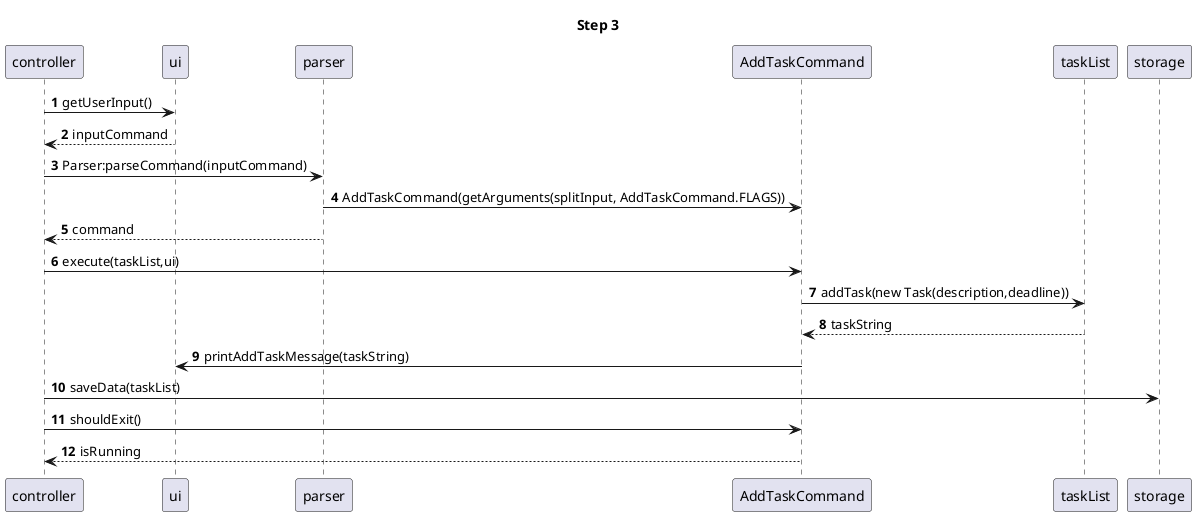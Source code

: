 @startuml
'https://plantuml.com/sequence-diagram

autonumber
title Step 3
controller -> ui:getUserInput()
controller <-- ui:inputCommand
controller -> parser:Parser:parseCommand(inputCommand)
parser -> AddTaskCommand:AddTaskCommand(getArguments(splitInput, AddTaskCommand.FLAGS))
controller <-- parser:command
controller -> AddTaskCommand:execute(taskList,ui)
AddTaskCommand -> taskList:addTask(new Task(description,deadline))
AddTaskCommand <-- taskList:taskString
AddTaskCommand -> ui:printAddTaskMessage(taskString)
controller -> storage:saveData(taskList)
controller -> AddTaskCommand:shouldExit()
controller <-- AddTaskCommand:isRunning
@enduml